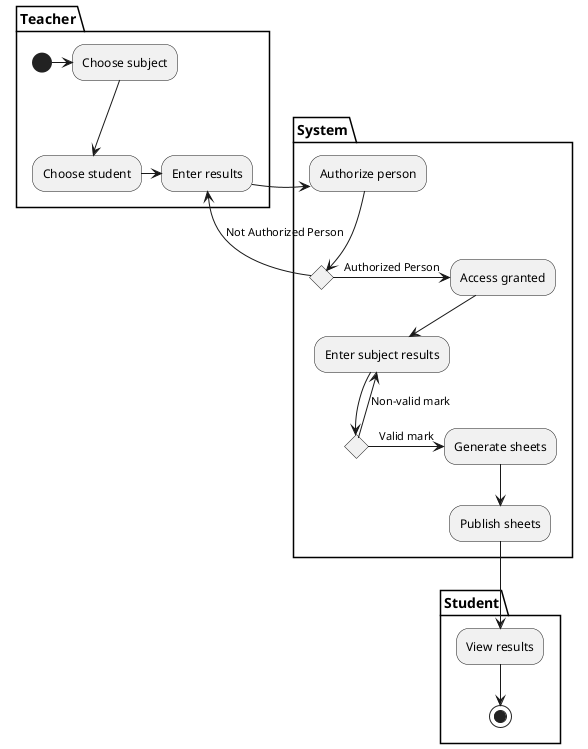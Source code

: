 @startuml alexActivityDiagram
partition Teacher {
    (*top) -right-> "Choose subject"
    -down-> "Choose student"
    -right-> "Enter results"
}

partition System {
    -right-> "Authorize person"
    if "" then
         -left->[Not Authorized Person]"Enter results"
    else
        ->[Authorized Person] "Access granted"
    endif
    -down-> "Enter subject results"
    if "" then
         -down->[Non-valid mark]"Enter subject results"
    else
        ->[Valid mark] "Generate sheets"
    endif
    -down-> "Publish sheets"
}

partition Student {
  -down-> "View results"
  -down->(*top)
}
@enduml